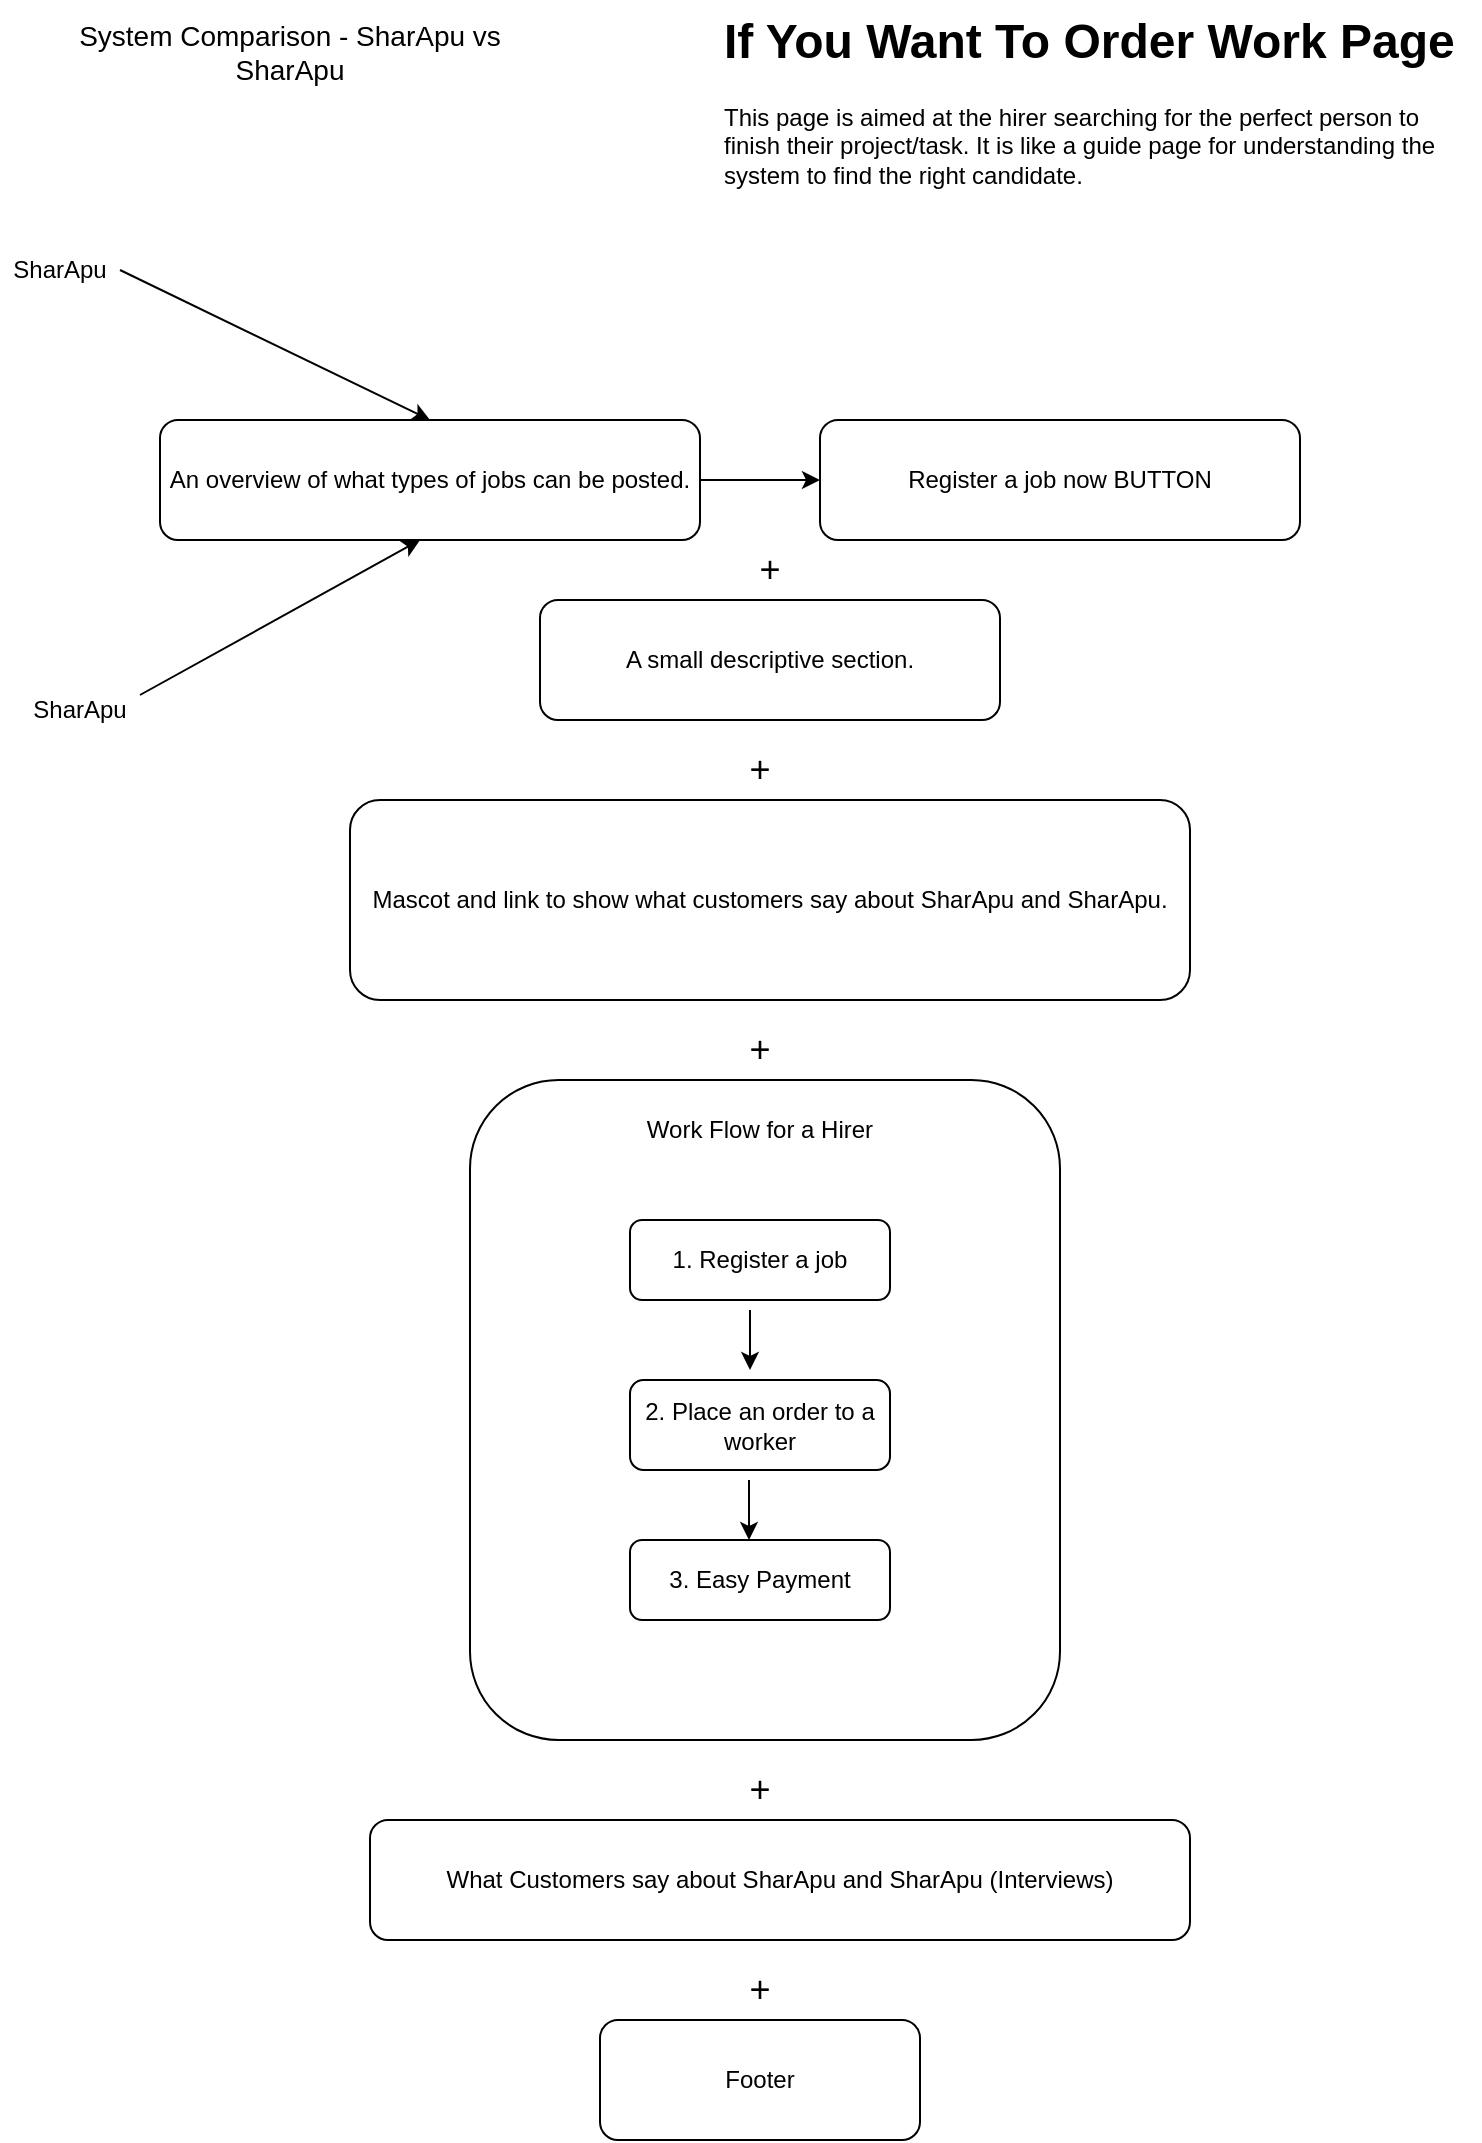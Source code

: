 <mxfile version="26.2.14">
  <diagram name="Page-1" id="x8NNUTHrCzYlAK7q1LZe">
    <mxGraphModel dx="872" dy="473" grid="1" gridSize="10" guides="1" tooltips="1" connect="1" arrows="1" fold="1" page="1" pageScale="1" pageWidth="850" pageHeight="1100" math="0" shadow="0">
      <root>
        <mxCell id="0" />
        <mxCell id="1" parent="0" />
        <mxCell id="6gc3YSvHJvTKcixmaC72-2" value="&lt;font style=&quot;font-size: 14px;&quot;&gt;System Comparison - SharApu vs SharApu&lt;/font&gt;&lt;div&gt;&lt;font style=&quot;font-size: 14px;&quot;&gt;&lt;br&gt;&lt;/font&gt;&lt;/div&gt;" style="text;html=1;align=center;verticalAlign=middle;whiteSpace=wrap;rounded=0;" parent="1" vertex="1">
          <mxGeometry x="50" y="40" width="270" height="30" as="geometry" />
        </mxCell>
        <mxCell id="6gc3YSvHJvTKcixmaC72-3" value="&lt;h1 style=&quot;margin-top: 0px;&quot;&gt;If You Want To Order Work Page&lt;/h1&gt;&lt;p&gt;This page is aimed at the hirer searching for the perfect person to finish their project/task. It is like a guide page for understanding the system to find the right candidate.&lt;/p&gt;" style="text;html=1;whiteSpace=wrap;overflow=hidden;rounded=0;" parent="1" vertex="1">
          <mxGeometry x="400" y="20" width="380" height="120" as="geometry" />
        </mxCell>
        <mxCell id="6gc3YSvHJvTKcixmaC72-4" value="SharApu" style="text;html=1;align=center;verticalAlign=middle;whiteSpace=wrap;rounded=0;" parent="1" vertex="1">
          <mxGeometry x="40" y="140" width="60" height="30" as="geometry" />
        </mxCell>
        <mxCell id="6gc3YSvHJvTKcixmaC72-5" value="SharApu" style="text;html=1;align=center;verticalAlign=middle;whiteSpace=wrap;rounded=0;" parent="1" vertex="1">
          <mxGeometry x="50" y="360" width="60" height="30" as="geometry" />
        </mxCell>
        <mxCell id="6gc3YSvHJvTKcixmaC72-6" value="An overview of what types of jobs can be posted." style="rounded=1;whiteSpace=wrap;html=1;" parent="1" vertex="1">
          <mxGeometry x="120" y="230" width="270" height="60" as="geometry" />
        </mxCell>
        <mxCell id="6gc3YSvHJvTKcixmaC72-7" value="" style="endArrow=classic;html=1;rounded=0;entryX=0.5;entryY=0;entryDx=0;entryDy=0;exitX=1;exitY=0.5;exitDx=0;exitDy=0;" parent="1" source="6gc3YSvHJvTKcixmaC72-4" target="6gc3YSvHJvTKcixmaC72-6" edge="1">
          <mxGeometry width="50" height="50" relative="1" as="geometry">
            <mxPoint x="210" y="210" as="sourcePoint" />
            <mxPoint x="260" y="160" as="targetPoint" />
          </mxGeometry>
        </mxCell>
        <mxCell id="6gc3YSvHJvTKcixmaC72-8" value="" style="endArrow=classic;html=1;rounded=0;exitX=1;exitY=0.25;exitDx=0;exitDy=0;" parent="1" source="6gc3YSvHJvTKcixmaC72-5" edge="1">
          <mxGeometry width="50" height="50" relative="1" as="geometry">
            <mxPoint x="200" y="340" as="sourcePoint" />
            <mxPoint x="250" y="290" as="targetPoint" />
          </mxGeometry>
        </mxCell>
        <mxCell id="6gc3YSvHJvTKcixmaC72-9" value="" style="endArrow=classic;html=1;rounded=0;" parent="1" edge="1">
          <mxGeometry width="50" height="50" relative="1" as="geometry">
            <mxPoint x="390" y="260" as="sourcePoint" />
            <mxPoint x="450" y="260" as="targetPoint" />
          </mxGeometry>
        </mxCell>
        <mxCell id="6gc3YSvHJvTKcixmaC72-10" value="Register a job now BUTTON" style="rounded=1;whiteSpace=wrap;html=1;" parent="1" vertex="1">
          <mxGeometry x="450" y="230" width="240" height="60" as="geometry" />
        </mxCell>
        <mxCell id="6gc3YSvHJvTKcixmaC72-11" value="&lt;font style=&quot;font-size: 18px;&quot;&gt;+&lt;/font&gt;" style="text;html=1;align=center;verticalAlign=middle;whiteSpace=wrap;rounded=0;" parent="1" vertex="1">
          <mxGeometry x="395" y="290" width="60" height="30" as="geometry" />
        </mxCell>
        <mxCell id="6gc3YSvHJvTKcixmaC72-12" value="A small descriptive section." style="rounded=1;whiteSpace=wrap;html=1;" parent="1" vertex="1">
          <mxGeometry x="310" y="320" width="230" height="60" as="geometry" />
        </mxCell>
        <mxCell id="6gc3YSvHJvTKcixmaC72-13" value="&lt;font style=&quot;font-size: 18px;&quot;&gt;+&lt;/font&gt;" style="text;html=1;align=center;verticalAlign=middle;whiteSpace=wrap;rounded=0;" parent="1" vertex="1">
          <mxGeometry x="390" y="390" width="60" height="30" as="geometry" />
        </mxCell>
        <mxCell id="6gc3YSvHJvTKcixmaC72-14" value="Mascot and link to show what customers say about SharApu and SharApu." style="rounded=1;whiteSpace=wrap;html=1;" parent="1" vertex="1">
          <mxGeometry x="215" y="420" width="420" height="100" as="geometry" />
        </mxCell>
        <mxCell id="6gc3YSvHJvTKcixmaC72-15" value="&lt;font style=&quot;font-size: 18px;&quot;&gt;+&lt;/font&gt;" style="text;html=1;align=center;verticalAlign=middle;whiteSpace=wrap;rounded=0;" parent="1" vertex="1">
          <mxGeometry x="390" y="530" width="60" height="30" as="geometry" />
        </mxCell>
        <mxCell id="6gc3YSvHJvTKcixmaC72-16" value="" style="rounded=1;whiteSpace=wrap;html=1;" parent="1" vertex="1">
          <mxGeometry x="275" y="560" width="295" height="330" as="geometry" />
        </mxCell>
        <mxCell id="6gc3YSvHJvTKcixmaC72-17" value="Work Flow for a Hirer" style="text;html=1;align=center;verticalAlign=middle;whiteSpace=wrap;rounded=0;" parent="1" vertex="1">
          <mxGeometry x="355" y="570" width="130" height="30" as="geometry" />
        </mxCell>
        <mxCell id="6gc3YSvHJvTKcixmaC72-18" value="1. Register a job" style="rounded=1;whiteSpace=wrap;html=1;" parent="1" vertex="1">
          <mxGeometry x="355" y="630" width="130" height="40" as="geometry" />
        </mxCell>
        <mxCell id="6gc3YSvHJvTKcixmaC72-19" value="2. Place an order to a worker" style="rounded=1;whiteSpace=wrap;html=1;" parent="1" vertex="1">
          <mxGeometry x="355" y="710" width="130" height="45" as="geometry" />
        </mxCell>
        <mxCell id="6gc3YSvHJvTKcixmaC72-20" value="3. Easy Payment" style="rounded=1;whiteSpace=wrap;html=1;" parent="1" vertex="1">
          <mxGeometry x="355" y="790" width="130" height="40" as="geometry" />
        </mxCell>
        <mxCell id="6gc3YSvHJvTKcixmaC72-23" value="" style="endArrow=classic;html=1;rounded=0;" parent="1" edge="1">
          <mxGeometry width="50" height="50" relative="1" as="geometry">
            <mxPoint x="415" y="675" as="sourcePoint" />
            <mxPoint x="415" y="705" as="targetPoint" />
          </mxGeometry>
        </mxCell>
        <mxCell id="6gc3YSvHJvTKcixmaC72-26" value="" style="endArrow=classic;html=1;rounded=0;" parent="1" edge="1">
          <mxGeometry width="50" height="50" relative="1" as="geometry">
            <mxPoint x="414.5" y="760" as="sourcePoint" />
            <mxPoint x="414.5" y="790" as="targetPoint" />
          </mxGeometry>
        </mxCell>
        <mxCell id="6gc3YSvHJvTKcixmaC72-27" value="&lt;font style=&quot;font-size: 18px;&quot;&gt;+&lt;/font&gt;" style="text;html=1;align=center;verticalAlign=middle;whiteSpace=wrap;rounded=0;" parent="1" vertex="1">
          <mxGeometry x="390" y="900" width="60" height="30" as="geometry" />
        </mxCell>
        <mxCell id="6gc3YSvHJvTKcixmaC72-28" value="What Customers say about SharApu and SharApu (Interviews)" style="rounded=1;whiteSpace=wrap;html=1;" parent="1" vertex="1">
          <mxGeometry x="225" y="930" width="410" height="60" as="geometry" />
        </mxCell>
        <mxCell id="6gc3YSvHJvTKcixmaC72-29" value="&lt;font style=&quot;font-size: 18px;&quot;&gt;+&lt;/font&gt;" style="text;html=1;align=center;verticalAlign=middle;whiteSpace=wrap;rounded=0;" parent="1" vertex="1">
          <mxGeometry x="390" y="1000" width="60" height="30" as="geometry" />
        </mxCell>
        <mxCell id="6gc3YSvHJvTKcixmaC72-30" value="Footer" style="rounded=1;whiteSpace=wrap;html=1;" parent="1" vertex="1">
          <mxGeometry x="340" y="1030" width="160" height="60" as="geometry" />
        </mxCell>
      </root>
    </mxGraphModel>
  </diagram>
</mxfile>
